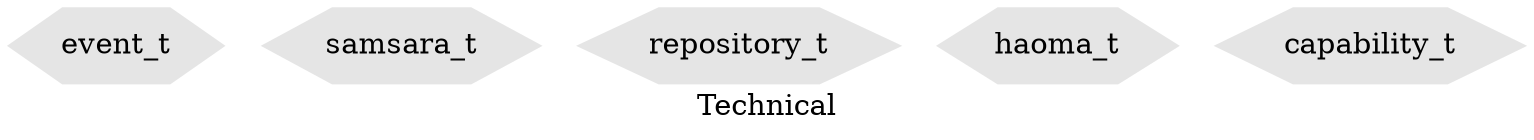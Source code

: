 digraph G {
    label = "Technical";
    style = filled;
    color = red;
    comment = "";
    node [shape = polygon; sides = 6; style = filled; color = grey90;];
    
    event_t;
    samsara_t;
    repository_t;
    haoma_t;
    capability_t;
}